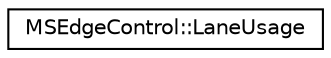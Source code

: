 digraph "Graphical Class Hierarchy"
{
  edge [fontname="Helvetica",fontsize="10",labelfontname="Helvetica",labelfontsize="10"];
  node [fontname="Helvetica",fontsize="10",shape=record];
  rankdir="LR";
  Node0 [label="MSEdgeControl::LaneUsage",height=0.2,width=0.4,color="black", fillcolor="white", style="filled",URL="$d6/d0f/struct_m_s_edge_control_1_1_lane_usage.html",tooltip="A structure holding some basic information about a simulated lane. "];
}
